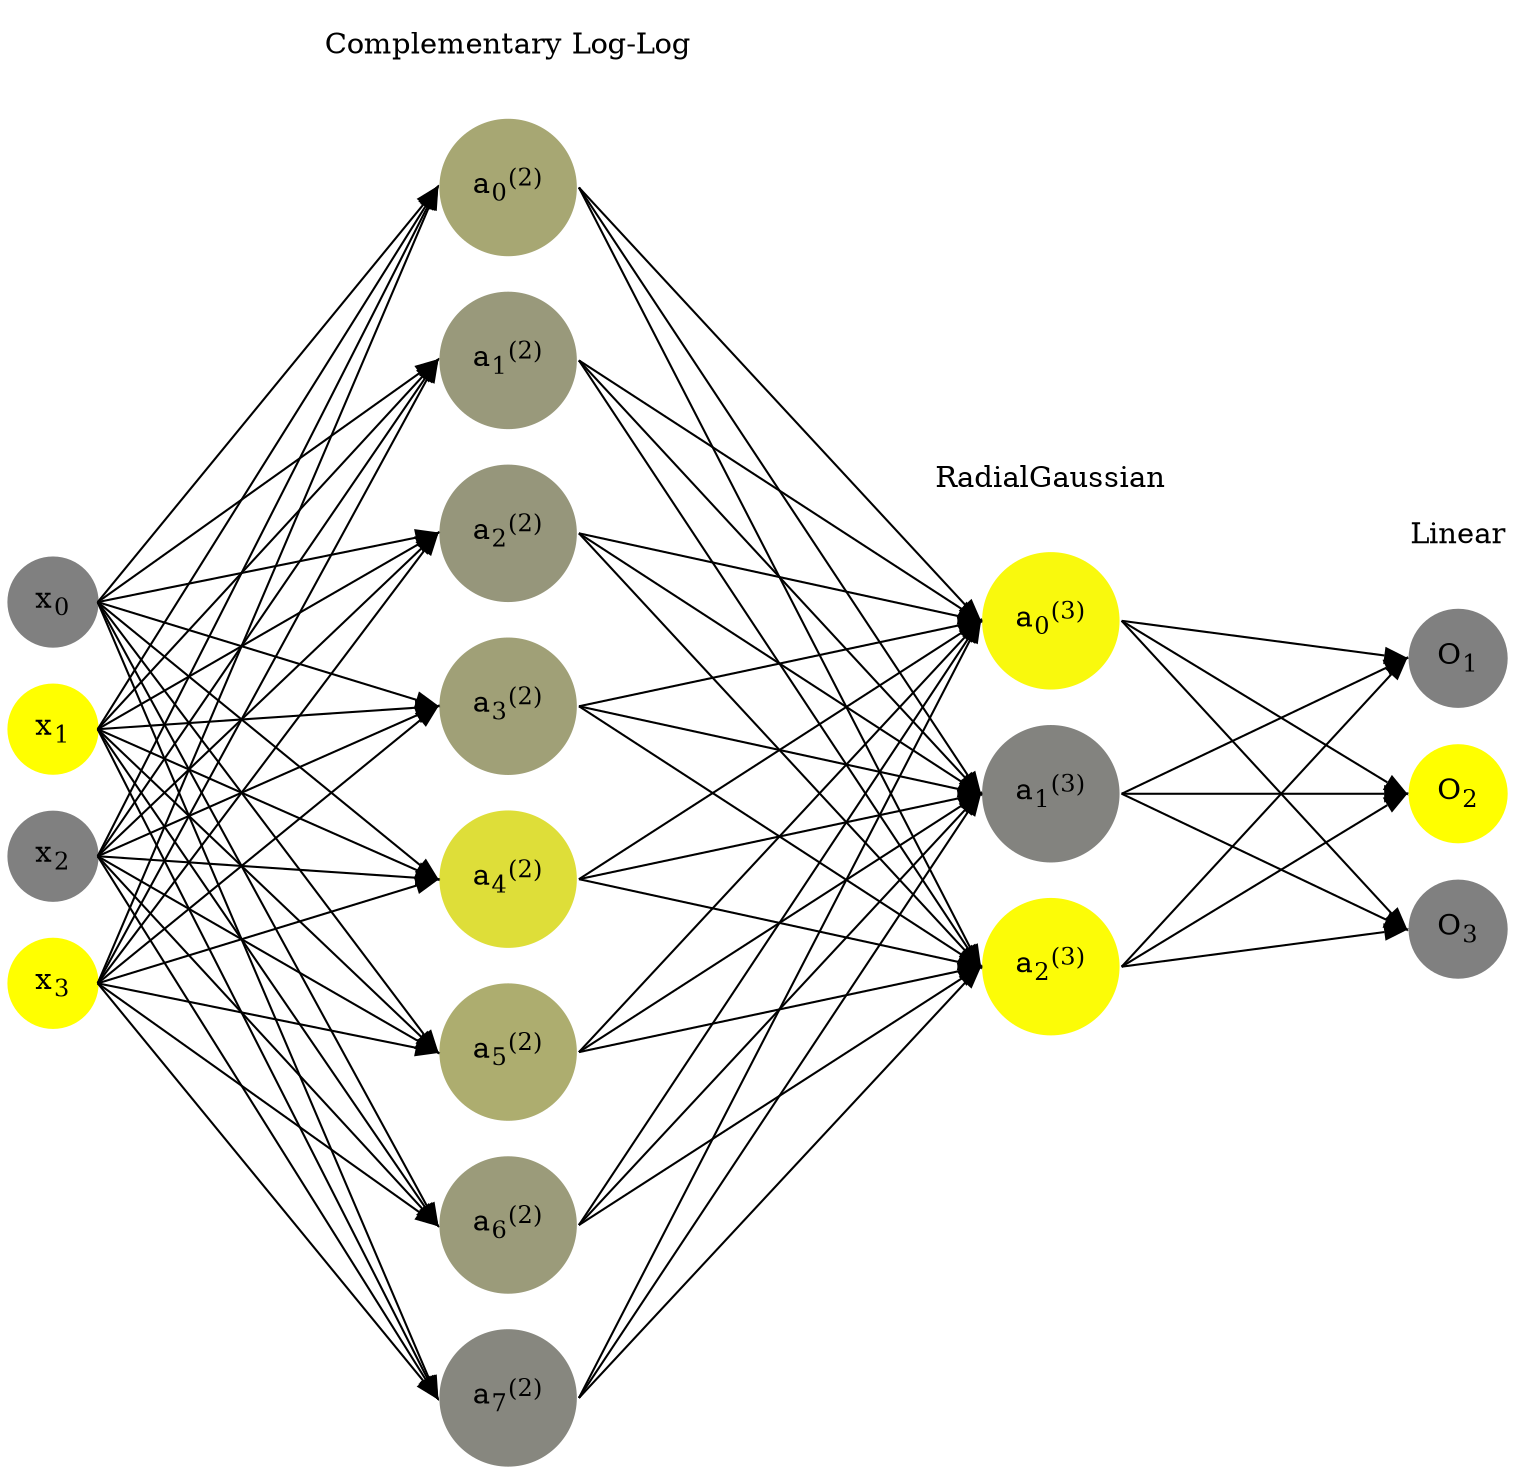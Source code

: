 digraph G {
	rankdir = LR;
	splines=false;
	edge[style=invis];
	ranksep= 1.4;
	{
	node [shape=circle, color="0.1667, 0.0, 0.5", style=filled, fillcolor="0.1667, 0.0, 0.5"];
	x0 [label=<x<sub>0</sub>>];
	}
	{
	node [shape=circle, color="0.1667, 1.0, 1.0", style=filled, fillcolor="0.1667, 1.0, 1.0"];
	x1 [label=<x<sub>1</sub>>];
	}
	{
	node [shape=circle, color="0.1667, 0.0, 0.5", style=filled, fillcolor="0.1667, 0.0, 0.5"];
	x2 [label=<x<sub>2</sub>>];
	}
	{
	node [shape=circle, color="0.1667, 1.0, 1.0", style=filled, fillcolor="0.1667, 1.0, 1.0"];
	x3 [label=<x<sub>3</sub>>];
	}
	{
	node [shape=circle, color="0.1667, 0.312313, 0.656157", style=filled, fillcolor="0.1667, 0.312313, 0.656157"];
	a02 [label=<a<sub>0</sub><sup>(2)</sup>>];
	}
	{
	node [shape=circle, color="0.1667, 0.196795, 0.598397", style=filled, fillcolor="0.1667, 0.196795, 0.598397"];
	a12 [label=<a<sub>1</sub><sup>(2)</sup>>];
	}
	{
	node [shape=circle, color="0.1667, 0.177608, 0.588804", style=filled, fillcolor="0.1667, 0.177608, 0.588804"];
	a22 [label=<a<sub>2</sub><sup>(2)</sup>>];
	}
	{
	node [shape=circle, color="0.1667, 0.253498, 0.626749", style=filled, fillcolor="0.1667, 0.253498, 0.626749"];
	a32 [label=<a<sub>3</sub><sup>(2)</sup>>];
	}
	{
	node [shape=circle, color="0.1667, 0.741610, 0.870805", style=filled, fillcolor="0.1667, 0.741610, 0.870805"];
	a42 [label=<a<sub>4</sub><sup>(2)</sup>>];
	}
	{
	node [shape=circle, color="0.1667, 0.356437, 0.678219", style=filled, fillcolor="0.1667, 0.356437, 0.678219"];
	a52 [label=<a<sub>5</sub><sup>(2)</sup>>];
	}
	{
	node [shape=circle, color="0.1667, 0.215583, 0.607791", style=filled, fillcolor="0.1667, 0.215583, 0.607791"];
	a62 [label=<a<sub>6</sub><sup>(2)</sup>>];
	}
	{
	node [shape=circle, color="0.1667, 0.056462, 0.528231", style=filled, fillcolor="0.1667, 0.056462, 0.528231"];
	a72 [label=<a<sub>7</sub><sup>(2)</sup>>];
	}
	{
	node [shape=circle, color="0.1667, 0.947856, 0.973928", style=filled, fillcolor="0.1667, 0.947856, 0.973928"];
	a03 [label=<a<sub>0</sub><sup>(3)</sup>>];
	}
	{
	node [shape=circle, color="0.1667, 0.025111, 0.512555", style=filled, fillcolor="0.1667, 0.025111, 0.512555"];
	a13 [label=<a<sub>1</sub><sup>(3)</sup>>];
	}
	{
	node [shape=circle, color="0.1667, 0.969355, 0.984678", style=filled, fillcolor="0.1667, 0.969355, 0.984678"];
	a23 [label=<a<sub>2</sub><sup>(3)</sup>>];
	}
	{
	node [shape=circle, color="0.1667, 0.0, 0.5", style=filled, fillcolor="0.1667, 0.0, 0.5"];
	O1 [label=<O<sub>1</sub>>];
	}
	{
	node [shape=circle, color="0.1667, 1.0, 1.0", style=filled, fillcolor="0.1667, 1.0, 1.0"];
	O2 [label=<O<sub>2</sub>>];
	}
	{
	node [shape=circle, color="0.1667, 0.0, 0.5", style=filled, fillcolor="0.1667, 0.0, 0.5"];
	O3 [label=<O<sub>3</sub>>];
	}
	{
	rank=same;
	x0->x1->x2->x3;
	}
	{
	rank=same;
	a02->a12->a22->a32->a42->a52->a62->a72;
	}
	{
	rank=same;
	a03->a13->a23;
	}
	{
	rank=same;
	O1->O2->O3;
	}
	l1 [shape=plaintext,label="Complementary Log-Log"];
	l1->a02;
	{rank=same; l1;a02};
	l2 [shape=plaintext,label="RadialGaussian"];
	l2->a03;
	{rank=same; l2;a03};
	l3 [shape=plaintext,label="Linear"];
	l3->O1;
	{rank=same; l3;O1};
edge[style=solid, tailport=e, headport=w];
	{x0;x1;x2;x3} -> {a02;a12;a22;a32;a42;a52;a62;a72};
	{a02;a12;a22;a32;a42;a52;a62;a72} -> {a03;a13;a23};
	{a03;a13;a23} -> {O1,O2,O3};
}